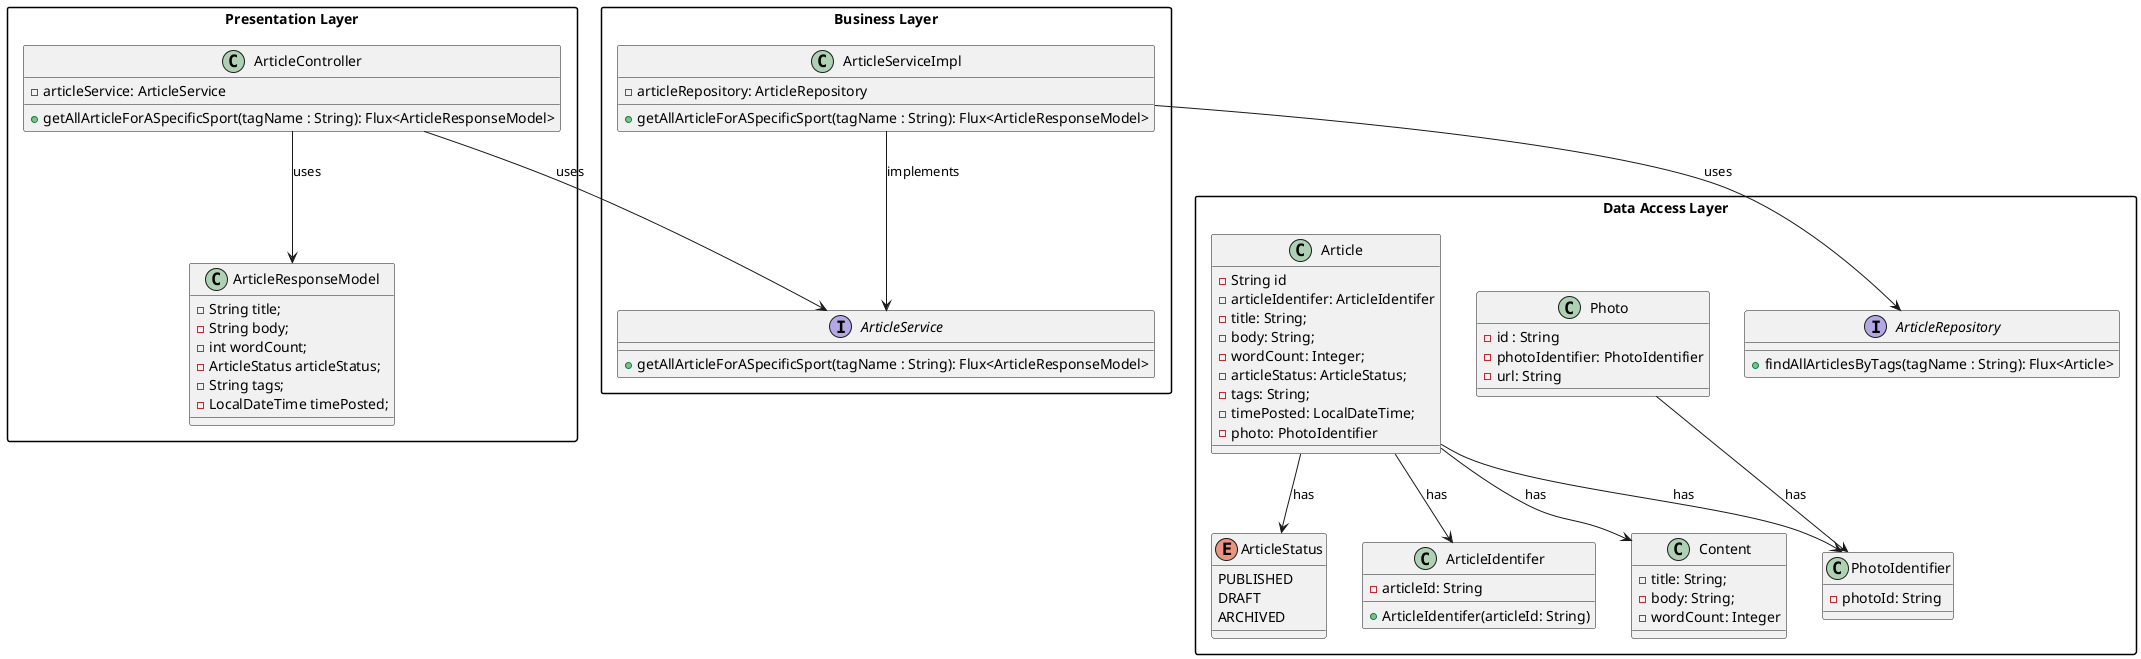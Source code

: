 @startuml viewAllArticles
skinparam packageStyle rectangle


package "Presentation Layer" {
    class ArticleController {
        -articleService: ArticleService
        + getAllArticleForASpecificSport(tagName : String): Flux<ArticleResponseModel>
    }

   class ArticleResponseModel {
        - String title;
        - String body;
        - int wordCount;
        - ArticleStatus articleStatus;
        - String tags;
        - LocalDateTime timePosted;
        }


    ArticleController --> ArticleResponseModel : uses

}

package "Business Layer" {
    interface ArticleService {
        + getAllArticleForASpecificSport(tagName : String): Flux<ArticleResponseModel>
    }
    class ArticleServiceImpl {
        - articleRepository: ArticleRepository

        + getAllArticleForASpecificSport(tagName : String): Flux<ArticleResponseModel>
    }

    ArticleServiceImpl --> ArticleService : implements
    ArticleController --> ArticleService: uses

}




package "Data Access Layer" {
    interface ArticleRepository {
        + findAllArticlesByTags(tagName : String): Flux<Article>
    }

    class Article{
        - String id
        - articleIdentifer: ArticleIdentifer
        - title: String;
        - body: String;
        - wordCount: Integer;
        - articleStatus: ArticleStatus;
        - tags: String;
        - timePosted: LocalDateTime;
        - photo: PhotoIdentifier
    }

    class Content{
        - title: String;
        - body: String;
        - wordCount: Integer
    }

   enum ArticleStatus {
            PUBLISHED
            DRAFT
            ARCHIVED
        }

    class ArticleIdentifer{
        - articleId: String

        + ArticleIdentifer(articleId: String)
    }

    class PhotoIdentifier{
        - photoId: String
    }

    class Photo{
        - id : String
        - photoIdentifier: PhotoIdentifier
        - url: String
    }

Article --> ArticleIdentifer : has
Article --> Content : has
Article --> ArticleStatus : has
ArticleServiceImpl --> ArticleRepository : uses
Photo --> PhotoIdentifier : has
Article --> PhotoIdentifier : has
}


@enduml
